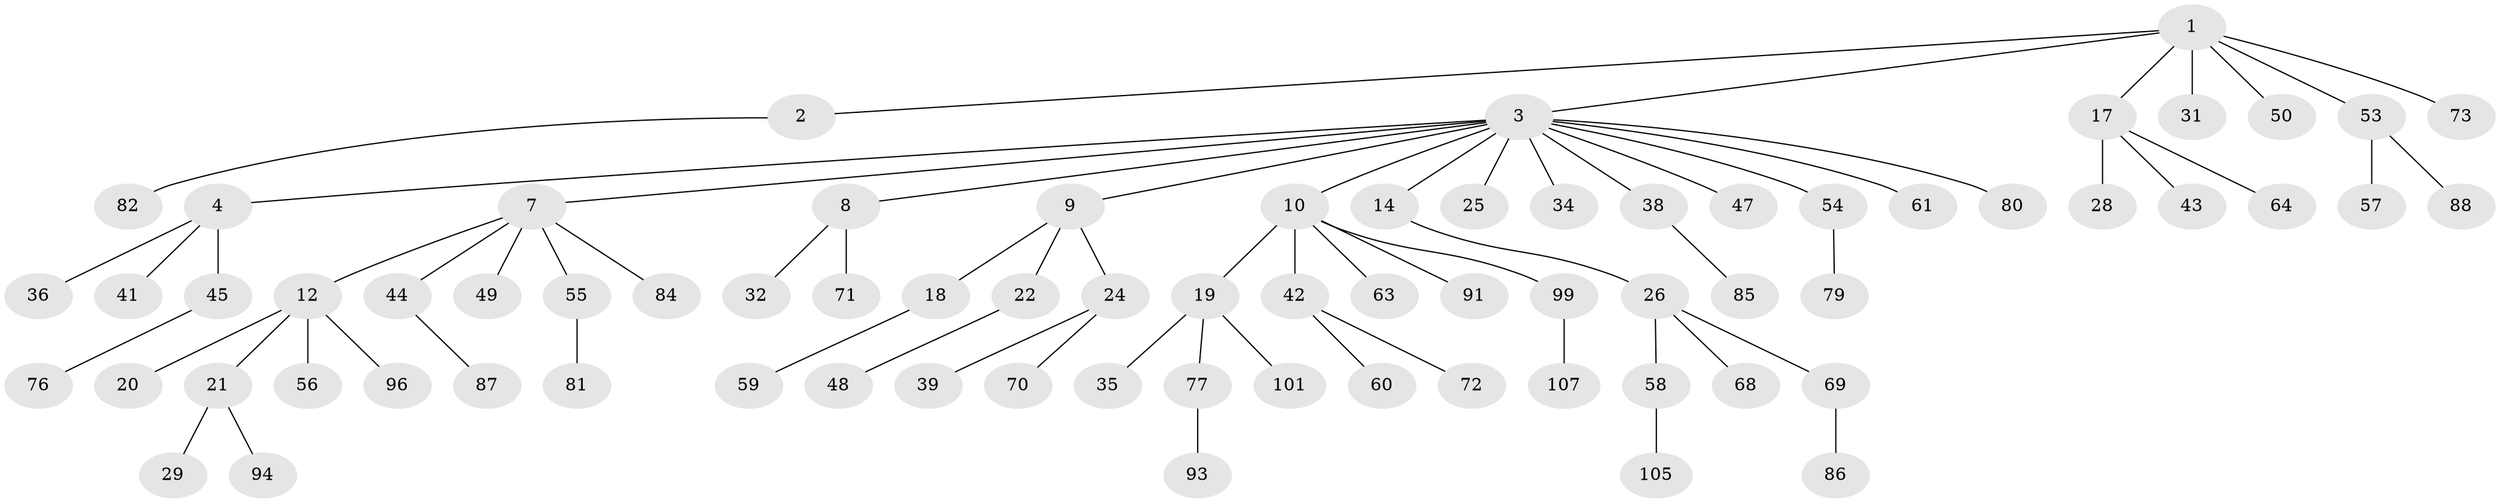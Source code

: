 // Generated by graph-tools (version 1.1) at 2025/24/03/03/25 07:24:09]
// undirected, 73 vertices, 72 edges
graph export_dot {
graph [start="1"]
  node [color=gray90,style=filled];
  1 [super="+5"];
  2 [super="+33"];
  3 [super="+6"];
  4 [super="+27"];
  7 [super="+11"];
  8 [super="+16"];
  9;
  10 [super="+15"];
  12 [super="+13"];
  14 [super="+106"];
  17 [super="+40"];
  18 [super="+46"];
  19 [super="+51"];
  20 [super="+66"];
  21 [super="+23"];
  22 [super="+37"];
  24 [super="+78"];
  25;
  26 [super="+30"];
  28;
  29;
  31;
  32 [super="+75"];
  34;
  35;
  36 [super="+89"];
  38 [super="+74"];
  39;
  41;
  42 [super="+52"];
  43 [super="+65"];
  44;
  45 [super="+92"];
  47;
  48;
  49;
  50;
  53 [super="+67"];
  54;
  55;
  56;
  57;
  58 [super="+62"];
  59;
  60 [super="+103"];
  61;
  63;
  64 [super="+95"];
  68 [super="+90"];
  69;
  70 [super="+97"];
  71;
  72;
  73;
  76 [super="+108"];
  77 [super="+83"];
  79 [super="+102"];
  80;
  81 [super="+100"];
  82 [super="+98"];
  84;
  85;
  86 [super="+104"];
  87;
  88;
  91;
  93;
  94;
  96;
  99;
  101;
  105;
  107;
  1 -- 2;
  1 -- 3;
  1 -- 31;
  1 -- 17;
  1 -- 50;
  1 -- 53;
  1 -- 73;
  2 -- 82;
  3 -- 4;
  3 -- 8;
  3 -- 25;
  3 -- 38;
  3 -- 54;
  3 -- 61;
  3 -- 80;
  3 -- 34;
  3 -- 7;
  3 -- 9;
  3 -- 10;
  3 -- 14;
  3 -- 47;
  4 -- 36;
  4 -- 41;
  4 -- 45;
  7 -- 12;
  7 -- 49;
  7 -- 55;
  7 -- 44;
  7 -- 84;
  8 -- 32;
  8 -- 71;
  9 -- 18;
  9 -- 22;
  9 -- 24;
  10 -- 42;
  10 -- 63;
  10 -- 99;
  10 -- 19;
  10 -- 91;
  12 -- 56;
  12 -- 96;
  12 -- 21;
  12 -- 20;
  14 -- 26;
  17 -- 28;
  17 -- 43;
  17 -- 64;
  18 -- 59;
  19 -- 35;
  19 -- 77;
  19 -- 101;
  21 -- 94;
  21 -- 29;
  22 -- 48;
  24 -- 39;
  24 -- 70;
  26 -- 58;
  26 -- 68;
  26 -- 69;
  38 -- 85;
  42 -- 72;
  42 -- 60;
  44 -- 87;
  45 -- 76;
  53 -- 57;
  53 -- 88;
  54 -- 79;
  55 -- 81;
  58 -- 105;
  69 -- 86;
  77 -- 93;
  99 -- 107;
}
